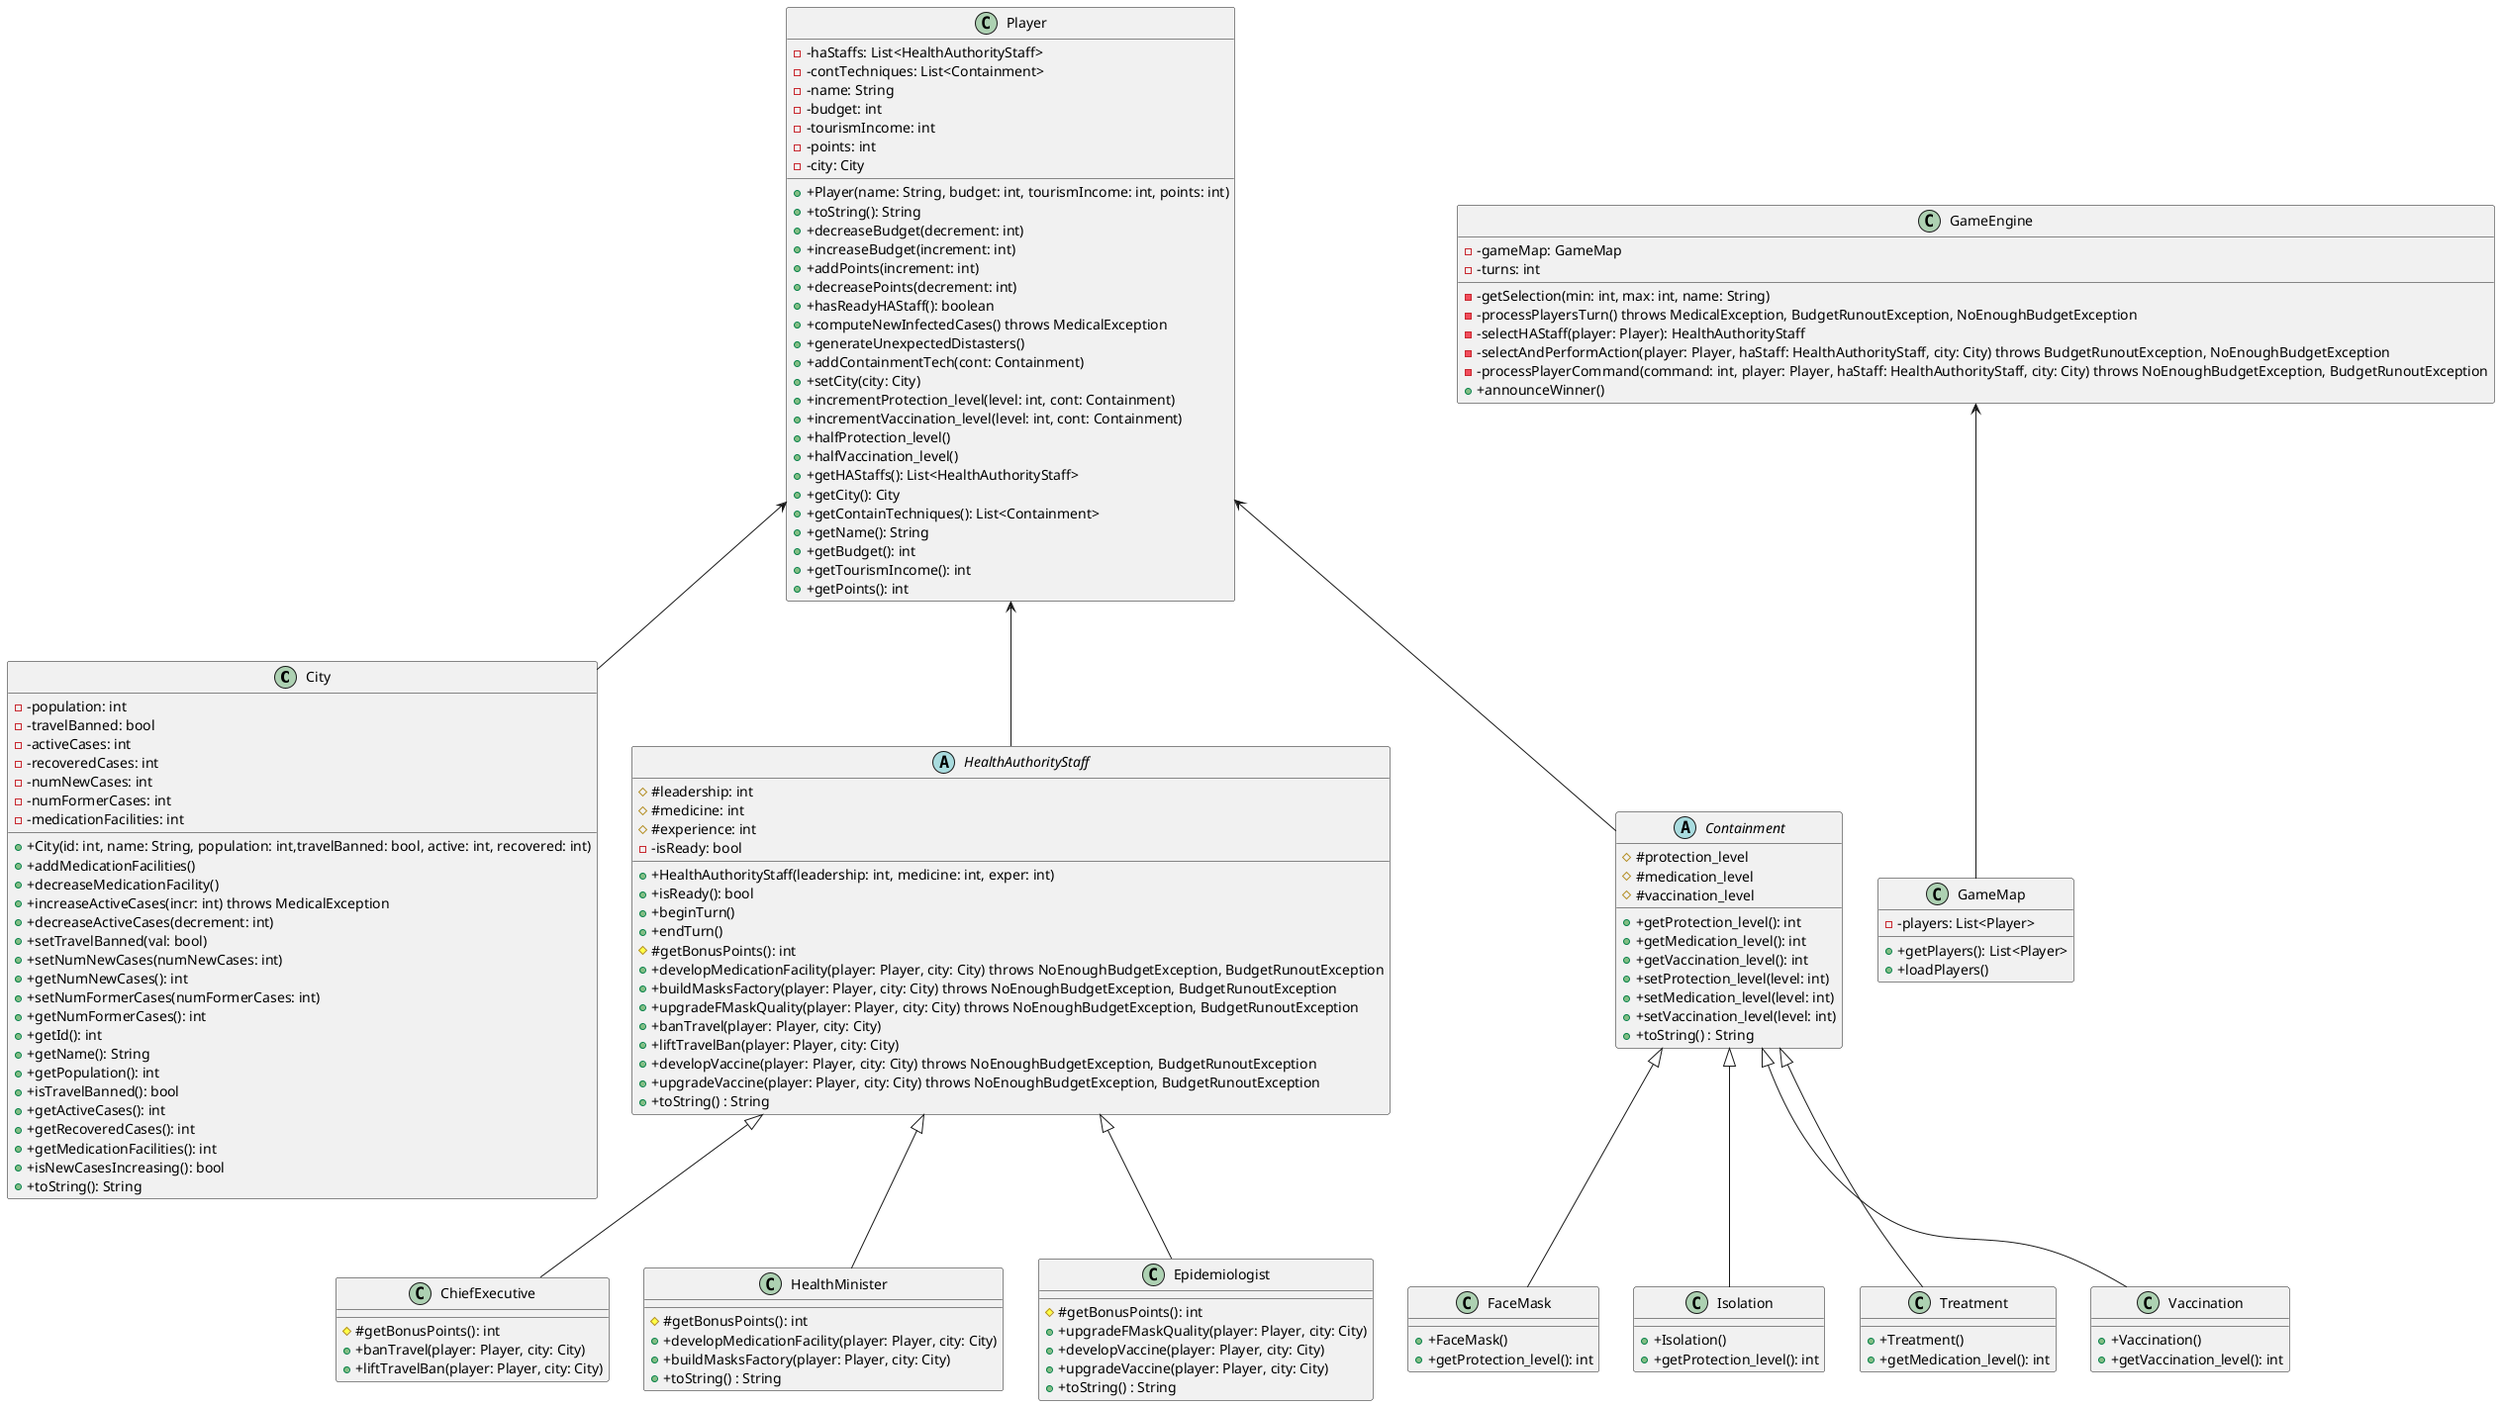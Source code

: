 @startuml
'https://plantuml.com/class-diagram
class City{
- -population: int
- -travelBanned: bool
- -activeCases: int
- -recoveredCases: int
- -numNewCases: int
- -numFormerCases: int
- -medicationFacilities: int

+ +City(id: int, name: String, population: int,travelBanned: bool, active: int, recovered: int)
+ +addMedicationFacilities()
+ +decreaseMedicationFacility()
+ +increaseActiveCases(incr: int) throws MedicalException
+ +decreaseActiveCases(decrement: int)
+ +setTravelBanned(val: bool)
+ +setNumNewCases(numNewCases: int)
+ +getNumNewCases(): int
+ +setNumFormerCases(numFormerCases: int)
+ +getNumFormerCases(): int
+ +getId(): int
+ +getName(): String
+ +getPopulation(): int
+ +isTravelBanned(): bool
+ +getActiveCases(): int
+ +getRecoveredCases(): int
+ +getMedicationFacilities(): int
+ +isNewCasesIncreasing(): bool
+ +toString(): String
}

class Player{
- -haStaffs: List<HealthAuthorityStaff>
- -contTechniques: List<Containment>
- -name: String
- -budget: int
- -tourismIncome: int
- -points: int
- -city: City
+ +Player(name: String, budget: int, tourismIncome: int, points: int)
+ +toString(): String
+ +decreaseBudget(decrement: int)
+ +increaseBudget(increment: int)
+ +addPoints(increment: int)
+ +decreasePoints(decrement: int)
+ +hasReadyHAStaff(): boolean
+ +computeNewInfectedCases() throws MedicalException
+ +generateUnexpectedDistasters()
+ +addContainmentTech(cont: Containment)
+ +setCity(city: City)
+ +incrementProtection_level(level: int, cont: Containment)
+ +incrementVaccination_level(level: int, cont: Containment)
+ +halfProtection_level()
+ +halfVaccination_level()
+ +getHAStaffs(): List<HealthAuthorityStaff>
+ +getCity(): City
+ +getContainTechniques(): List<Containment>
+ +getName(): String
+ +getBudget(): int
+ +getTourismIncome(): int
+ +getPoints(): int
}

class GameEngine{
- -gameMap: GameMap
- -turns: int
- -getSelection(min: int, max: int, name: String)
- -processPlayersTurn() throws MedicalException, BudgetRunoutException, NoEnoughBudgetException
- -selectHAStaff(player: Player): HealthAuthorityStaff
- -selectAndPerformAction(player: Player, haStaff: HealthAuthorityStaff, city: City) throws BudgetRunoutException, NoEnoughBudgetException
- -processPlayerCommand(command: int, player: Player, haStaff: HealthAuthorityStaff, city: City) throws NoEnoughBudgetException, BudgetRunoutException
+ +announceWinner()
}

class GameMap{
- -players: List<Player>
+ +getPlayers(): List<Player>
+ +loadPlayers()
}

abstract class HealthAuthorityStaff{
# #leadership: int
# #medicine: int
# #experience: int
- -isReady: bool
+ +HealthAuthorityStaff(leadership: int, medicine: int, exper: int)
+ +isReady(): bool
+ +beginTurn()
+ +endTurn()
# #getBonusPoints(): int
+ +developMedicationFacility(player: Player, city: City) throws NoEnoughBudgetException, BudgetRunoutException
+ +buildMasksFactory(player: Player, city: City) throws NoEnoughBudgetException, BudgetRunoutException
+ +upgradeFMaskQuality(player: Player, city: City) throws NoEnoughBudgetException, BudgetRunoutException
+ +banTravel(player: Player, city: City)
+ +liftTravelBan(player: Player, city: City)
+ +developVaccine(player: Player, city: City) throws NoEnoughBudgetException, BudgetRunoutException
+ +upgradeVaccine(player: Player, city: City) throws NoEnoughBudgetException, BudgetRunoutException
+ +toString() : String
}

class ChiefExecutive{
# #getBonusPoints(): int
+ +banTravel(player: Player, city: City)
+ +liftTravelBan(player: Player, city: City)
}
class HealthMinister{
# #getBonusPoints(): int
+ +developMedicationFacility(player: Player, city: City)
+ +buildMasksFactory(player: Player, city: City)
+ +toString() : String
}
class Epidemiologist{
# #getBonusPoints(): int
+ +upgradeFMaskQuality(player: Player, city: City)
+ +developVaccine(player: Player, city: City)
+ +upgradeVaccine(player: Player, city: City)
+ +toString() : String
}
HealthAuthorityStaff <|-- ChiefExecutive
HealthAuthorityStaff <|-- HealthMinister
HealthAuthorityStaff <|-- Epidemiologist

abstract class Containment{
# #protection_level
# #medication_level
# #vaccination_level
+ +getProtection_level(): int
+ +getMedication_level(): int
+ +getVaccination_level(): int
+ +setProtection_level(level: int)
+ +setMedication_level(level: int)
+ +setVaccination_level(level: int)
+ +toString() : String
}

class FaceMask{
+ +FaceMask()
+ +getProtection_level(): int
}
class Isolation{
+ +Isolation()
+ +getProtection_level(): int
}
class Treatment{
+ +Treatment()
+ +getMedication_level(): int
}
class Vaccination{
+ +Vaccination()
+ +getVaccination_level(): int
}
Containment <|-- FaceMask
Containment <|-- Isolation
Containment <|-- Treatment
Containment <|-- Vaccination

Player <-- City
Player <-- Containment
Player <-- HealthAuthorityStaff
GameEngine <-- GameMap
@enduml